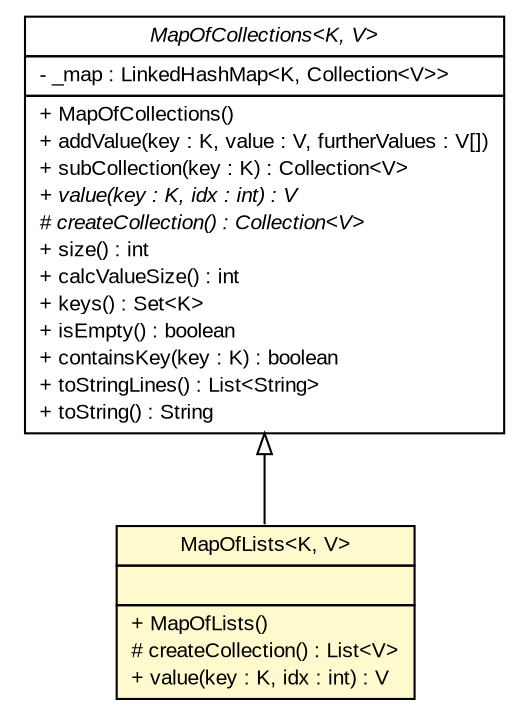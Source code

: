 #!/usr/local/bin/dot
#
# Class diagram 
# Generated by UMLGraph version R5_6_6-6-g3bdff0 (http://www.umlgraph.org/)
#

digraph G {
	edge [fontname="arial",fontsize=10,labelfontname="arial",labelfontsize=10];
	node [fontname="arial",fontsize=10,shape=plaintext];
	nodesep=0.25;
	ranksep=0.5;
	// org.tanjakostic.jcleancim.util.MapOfLists<K, V>
	c132523 [label=<<table title="org.tanjakostic.jcleancim.util.MapOfLists" border="0" cellborder="1" cellspacing="0" cellpadding="2" port="p" bgcolor="lemonChiffon" href="./MapOfLists.html">
		<tr><td><table border="0" cellspacing="0" cellpadding="1">
<tr><td align="center" balign="center"> MapOfLists&lt;K, V&gt; </td></tr>
		</table></td></tr>
		<tr><td><table border="0" cellspacing="0" cellpadding="1">
<tr><td align="left" balign="left">  </td></tr>
		</table></td></tr>
		<tr><td><table border="0" cellspacing="0" cellpadding="1">
<tr><td align="left" balign="left"> + MapOfLists() </td></tr>
<tr><td align="left" balign="left"> # createCollection() : List&lt;V&gt; </td></tr>
<tr><td align="left" balign="left"> + value(key : K, idx : int) : V </td></tr>
		</table></td></tr>
		</table>>, URL="./MapOfLists.html", fontname="arial", fontcolor="black", fontsize=10.0];
	// org.tanjakostic.jcleancim.util.MapOfCollections<K, V>
	c132524 [label=<<table title="org.tanjakostic.jcleancim.util.MapOfCollections" border="0" cellborder="1" cellspacing="0" cellpadding="2" port="p" href="./MapOfCollections.html">
		<tr><td><table border="0" cellspacing="0" cellpadding="1">
<tr><td align="center" balign="center"><font face="Arial Italic"> MapOfCollections&lt;K, V&gt; </font></td></tr>
		</table></td></tr>
		<tr><td><table border="0" cellspacing="0" cellpadding="1">
<tr><td align="left" balign="left"> - _map : LinkedHashMap&lt;K, Collection&lt;V&gt;&gt; </td></tr>
		</table></td></tr>
		<tr><td><table border="0" cellspacing="0" cellpadding="1">
<tr><td align="left" balign="left"> + MapOfCollections() </td></tr>
<tr><td align="left" balign="left"> + addValue(key : K, value : V, furtherValues : V[]) </td></tr>
<tr><td align="left" balign="left"> + subCollection(key : K) : Collection&lt;V&gt; </td></tr>
<tr><td align="left" balign="left"><font face="Arial Italic" point-size="10.0"> + value(key : K, idx : int) : V </font></td></tr>
<tr><td align="left" balign="left"><font face="Arial Italic" point-size="10.0"> # createCollection() : Collection&lt;V&gt; </font></td></tr>
<tr><td align="left" balign="left"> + size() : int </td></tr>
<tr><td align="left" balign="left"> + calcValueSize() : int </td></tr>
<tr><td align="left" balign="left"> + keys() : Set&lt;K&gt; </td></tr>
<tr><td align="left" balign="left"> + isEmpty() : boolean </td></tr>
<tr><td align="left" balign="left"> + containsKey(key : K) : boolean </td></tr>
<tr><td align="left" balign="left"> + toStringLines() : List&lt;String&gt; </td></tr>
<tr><td align="left" balign="left"> + toString() : String </td></tr>
		</table></td></tr>
		</table>>, URL="./MapOfCollections.html", fontname="arial", fontcolor="black", fontsize=10.0];
	//org.tanjakostic.jcleancim.util.MapOfLists<K, V> extends org.tanjakostic.jcleancim.util.MapOfCollections<K, V>
	c132524:p -> c132523:p [dir=back,arrowtail=empty];
}

